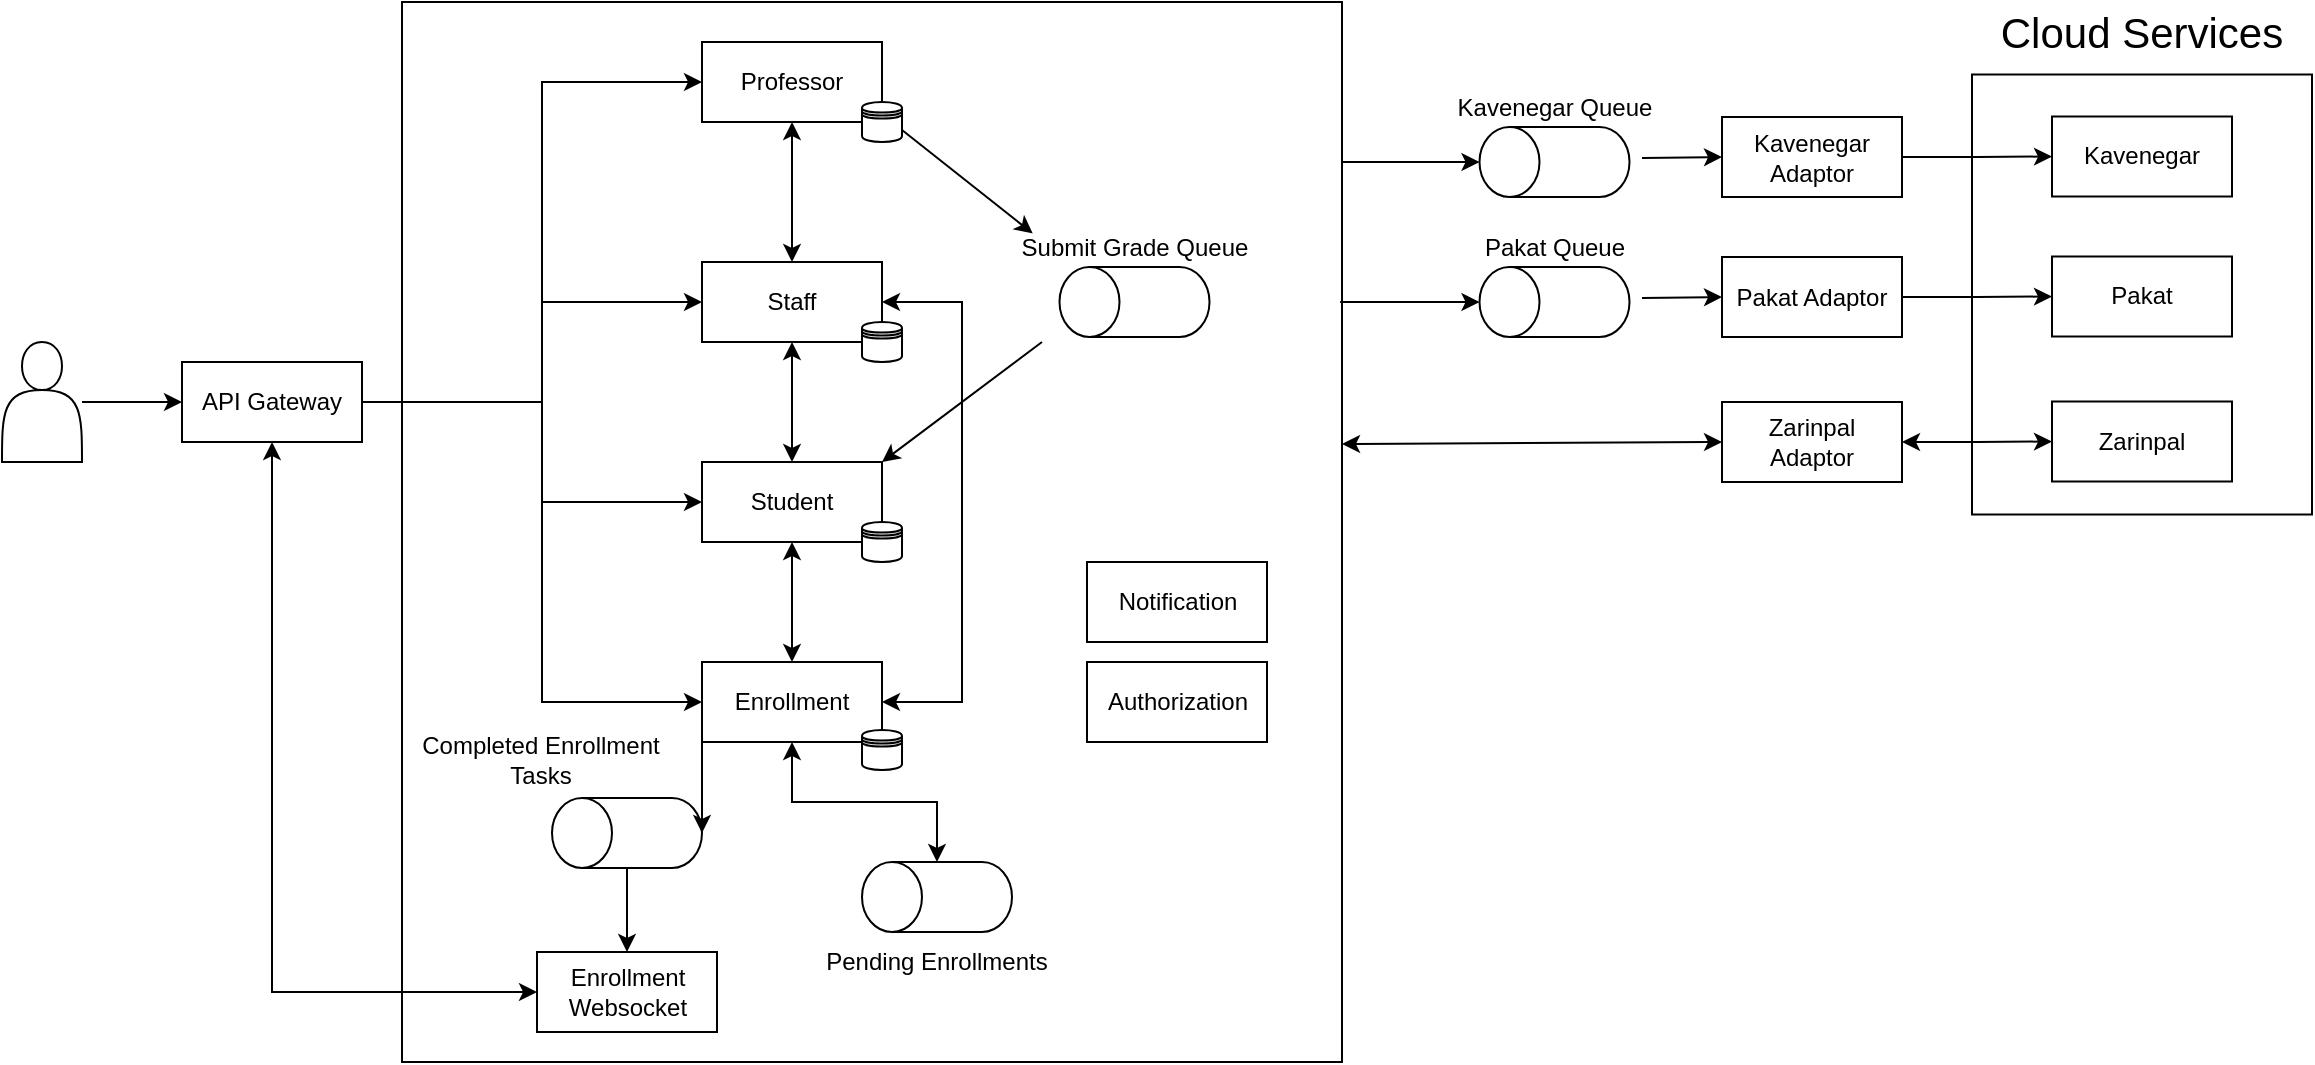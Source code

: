 <mxfile version="20.3.0" type="device"><diagram name="Arch" id="5dFw3UDy5pwLH7isJnhF"><mxGraphModel dx="1689" dy="1111" grid="1" gridSize="10" guides="1" tooltips="1" connect="1" arrows="1" fold="1" page="1" pageScale="1" pageWidth="1169" pageHeight="827" math="0" shadow="0"><root><mxCell id="0"/><mxCell id="1" parent="0"/><mxCell id="JC_xN1Z3IYO781KQHD-8-3" style="edgeStyle=orthogonalEdgeStyle;rounded=0;orthogonalLoop=1;jettySize=auto;html=1;entryX=0;entryY=0.5;entryDx=0;entryDy=0;" parent="1" source="JC_xN1Z3IYO781KQHD-8-1" target="JC_xN1Z3IYO781KQHD-8-2" edge="1"><mxGeometry relative="1" as="geometry"/></mxCell><mxCell id="JC_xN1Z3IYO781KQHD-8-1" value="" style="shape=actor;whiteSpace=wrap;html=1;" parent="1" vertex="1"><mxGeometry x="40" y="200" width="40" height="60" as="geometry"/></mxCell><mxCell id="fSUYPvjHFKhNsmSWivz--3" style="edgeStyle=orthogonalEdgeStyle;rounded=0;orthogonalLoop=1;jettySize=auto;html=1;entryX=0;entryY=0.5;entryDx=0;entryDy=0;" edge="1" parent="1" source="JC_xN1Z3IYO781KQHD-8-2" target="fSUYPvjHFKhNsmSWivz--2"><mxGeometry relative="1" as="geometry"><Array as="points"><mxPoint x="310" y="230"/><mxPoint x="310" y="70"/></Array></mxGeometry></mxCell><mxCell id="fSUYPvjHFKhNsmSWivz--4" style="edgeStyle=orthogonalEdgeStyle;rounded=0;orthogonalLoop=1;jettySize=auto;html=1;entryX=0;entryY=0.5;entryDx=0;entryDy=0;" edge="1" parent="1" source="JC_xN1Z3IYO781KQHD-8-2" target="JC_xN1Z3IYO781KQHD-8-4"><mxGeometry relative="1" as="geometry"><Array as="points"><mxPoint x="310" y="230"/><mxPoint x="310" y="180"/></Array></mxGeometry></mxCell><mxCell id="fSUYPvjHFKhNsmSWivz--5" style="edgeStyle=orthogonalEdgeStyle;rounded=0;orthogonalLoop=1;jettySize=auto;html=1;entryX=0;entryY=0.5;entryDx=0;entryDy=0;" edge="1" parent="1" source="JC_xN1Z3IYO781KQHD-8-2" target="JC_xN1Z3IYO781KQHD-8-6"><mxGeometry relative="1" as="geometry"><Array as="points"><mxPoint x="310" y="230"/><mxPoint x="310" y="280"/></Array></mxGeometry></mxCell><mxCell id="fSUYPvjHFKhNsmSWivz--6" style="edgeStyle=orthogonalEdgeStyle;rounded=0;orthogonalLoop=1;jettySize=auto;html=1;entryX=0;entryY=0.5;entryDx=0;entryDy=0;" edge="1" parent="1" source="JC_xN1Z3IYO781KQHD-8-2" target="fSUYPvjHFKhNsmSWivz--1"><mxGeometry relative="1" as="geometry"><Array as="points"><mxPoint x="310" y="230"/><mxPoint x="310" y="380"/></Array></mxGeometry></mxCell><mxCell id="JC_xN1Z3IYO781KQHD-8-2" value="API Gateway" style="rounded=0;whiteSpace=wrap;html=1;" parent="1" vertex="1"><mxGeometry x="130" y="210" width="90" height="40" as="geometry"/></mxCell><mxCell id="fSUYPvjHFKhNsmSWivz--40" style="edgeStyle=orthogonalEdgeStyle;rounded=0;orthogonalLoop=1;jettySize=auto;html=1;entryX=0.5;entryY=0;entryDx=0;entryDy=0;startArrow=classic;startFill=1;endArrow=classic;endFill=1;" edge="1" parent="1" source="JC_xN1Z3IYO781KQHD-8-4" target="JC_xN1Z3IYO781KQHD-8-6"><mxGeometry relative="1" as="geometry"/></mxCell><mxCell id="fSUYPvjHFKhNsmSWivz--42" style="edgeStyle=orthogonalEdgeStyle;rounded=0;orthogonalLoop=1;jettySize=auto;html=1;entryX=1;entryY=0.5;entryDx=0;entryDy=0;startArrow=classic;startFill=1;endArrow=classic;endFill=1;" edge="1" parent="1" source="JC_xN1Z3IYO781KQHD-8-4" target="fSUYPvjHFKhNsmSWivz--1"><mxGeometry relative="1" as="geometry"><Array as="points"><mxPoint x="520" y="180"/><mxPoint x="520" y="380"/></Array></mxGeometry></mxCell><mxCell id="JC_xN1Z3IYO781KQHD-8-4" value="Staff" style="rounded=0;whiteSpace=wrap;html=1;" parent="1" vertex="1"><mxGeometry x="390" y="160" width="90" height="40" as="geometry"/></mxCell><mxCell id="JC_xN1Z3IYO781KQHD-8-5" value="Authorization" style="rounded=0;whiteSpace=wrap;html=1;" parent="1" vertex="1"><mxGeometry x="582.5" y="360" width="90" height="40" as="geometry"/></mxCell><mxCell id="fSUYPvjHFKhNsmSWivz--41" style="edgeStyle=orthogonalEdgeStyle;rounded=0;orthogonalLoop=1;jettySize=auto;html=1;entryX=0.5;entryY=0;entryDx=0;entryDy=0;startArrow=classic;startFill=1;endArrow=classic;endFill=1;" edge="1" parent="1" source="JC_xN1Z3IYO781KQHD-8-6" target="fSUYPvjHFKhNsmSWivz--1"><mxGeometry relative="1" as="geometry"/></mxCell><mxCell id="JC_xN1Z3IYO781KQHD-8-6" value="Student" style="rounded=0;whiteSpace=wrap;html=1;" parent="1" vertex="1"><mxGeometry x="390" y="260" width="90" height="40" as="geometry"/></mxCell><mxCell id="fSUYPvjHFKhNsmSWivz--15" style="edgeStyle=orthogonalEdgeStyle;rounded=0;orthogonalLoop=1;jettySize=auto;html=1;entryX=1;entryY=0.5;entryDx=0;entryDy=0;entryPerimeter=0;startArrow=classic;startFill=1;" edge="1" parent="1" source="fSUYPvjHFKhNsmSWivz--1" target="fSUYPvjHFKhNsmSWivz--13"><mxGeometry relative="1" as="geometry"/></mxCell><mxCell id="fSUYPvjHFKhNsmSWivz--1" value="Enrollment" style="rounded=0;whiteSpace=wrap;html=1;" vertex="1" parent="1"><mxGeometry x="390" y="360" width="90" height="40" as="geometry"/></mxCell><mxCell id="fSUYPvjHFKhNsmSWivz--39" style="edgeStyle=orthogonalEdgeStyle;rounded=0;orthogonalLoop=1;jettySize=auto;html=1;entryX=0.5;entryY=0;entryDx=0;entryDy=0;startArrow=classic;startFill=1;endArrow=classic;endFill=1;" edge="1" parent="1" source="fSUYPvjHFKhNsmSWivz--2" target="JC_xN1Z3IYO781KQHD-8-4"><mxGeometry relative="1" as="geometry"/></mxCell><mxCell id="fSUYPvjHFKhNsmSWivz--2" value="Professor" style="rounded=0;whiteSpace=wrap;html=1;" vertex="1" parent="1"><mxGeometry x="390" y="50" width="90" height="40" as="geometry"/></mxCell><mxCell id="fSUYPvjHFKhNsmSWivz--7" value="" style="shape=datastore;whiteSpace=wrap;html=1;" vertex="1" parent="1"><mxGeometry x="470" y="80" width="20" height="20" as="geometry"/></mxCell><mxCell id="fSUYPvjHFKhNsmSWivz--8" value="" style="shape=datastore;whiteSpace=wrap;html=1;" vertex="1" parent="1"><mxGeometry x="470" y="190" width="20" height="20" as="geometry"/></mxCell><mxCell id="fSUYPvjHFKhNsmSWivz--9" value="" style="shape=datastore;whiteSpace=wrap;html=1;" vertex="1" parent="1"><mxGeometry x="470" y="290" width="20" height="20" as="geometry"/></mxCell><mxCell id="fSUYPvjHFKhNsmSWivz--10" value="" style="shape=datastore;whiteSpace=wrap;html=1;" vertex="1" parent="1"><mxGeometry x="470" y="394" width="20" height="20" as="geometry"/></mxCell><mxCell id="fSUYPvjHFKhNsmSWivz--11" value="" style="shape=cylinder3;whiteSpace=wrap;html=1;boundedLbl=1;backgroundOutline=1;size=15;rotation=-90;" vertex="1" parent="1"><mxGeometry x="588.75" y="142.5" width="35" height="75" as="geometry"/></mxCell><mxCell id="fSUYPvjHFKhNsmSWivz--12" value="Submit Grade Queue" style="text;html=1;strokeColor=none;fillColor=none;align=center;verticalAlign=middle;whiteSpace=wrap;rounded=0;" vertex="1" parent="1"><mxGeometry x="540" y="147.5" width="132.5" height="10" as="geometry"/></mxCell><mxCell id="fSUYPvjHFKhNsmSWivz--13" value="" style="shape=cylinder3;whiteSpace=wrap;html=1;boundedLbl=1;backgroundOutline=1;size=15;rotation=-90;" vertex="1" parent="1"><mxGeometry x="490" y="440" width="35" height="75" as="geometry"/></mxCell><mxCell id="fSUYPvjHFKhNsmSWivz--14" value="Pending Enrollments" style="text;html=1;strokeColor=none;fillColor=none;align=center;verticalAlign=middle;whiteSpace=wrap;rounded=0;" vertex="1" parent="1"><mxGeometry x="441.25" y="505" width="132.5" height="10" as="geometry"/></mxCell><mxCell id="fSUYPvjHFKhNsmSWivz--16" value="" style="endArrow=classic;html=1;rounded=0;exitX=1;exitY=0.7;exitDx=0;exitDy=0;entryX=0.116;entryY=-0.174;entryDx=0;entryDy=0;entryPerimeter=0;" edge="1" parent="1" source="fSUYPvjHFKhNsmSWivz--7" target="fSUYPvjHFKhNsmSWivz--12"><mxGeometry width="50" height="50" relative="1" as="geometry"><mxPoint x="360" y="290" as="sourcePoint"/><mxPoint x="410" y="240" as="targetPoint"/></mxGeometry></mxCell><mxCell id="fSUYPvjHFKhNsmSWivz--17" value="" style="endArrow=classic;html=1;rounded=0;entryX=1;entryY=0;entryDx=0;entryDy=0;" edge="1" parent="1" target="JC_xN1Z3IYO781KQHD-8-6"><mxGeometry width="50" height="50" relative="1" as="geometry"><mxPoint x="560" y="200" as="sourcePoint"/><mxPoint x="410" y="240" as="targetPoint"/></mxGeometry></mxCell><mxCell id="fSUYPvjHFKhNsmSWivz--23" style="edgeStyle=orthogonalEdgeStyle;rounded=0;orthogonalLoop=1;jettySize=auto;html=1;entryX=0.5;entryY=1;entryDx=0;entryDy=0;startArrow=classic;startFill=1;" edge="1" parent="1" source="fSUYPvjHFKhNsmSWivz--19" target="JC_xN1Z3IYO781KQHD-8-2"><mxGeometry relative="1" as="geometry"/></mxCell><mxCell id="fSUYPvjHFKhNsmSWivz--19" value="Enrollment Websocket" style="rounded=0;whiteSpace=wrap;html=1;" vertex="1" parent="1"><mxGeometry x="307.5" y="505" width="90" height="40" as="geometry"/></mxCell><mxCell id="fSUYPvjHFKhNsmSWivz--38" style="edgeStyle=orthogonalEdgeStyle;rounded=0;orthogonalLoop=1;jettySize=auto;html=1;entryX=0.5;entryY=0;entryDx=0;entryDy=0;startArrow=none;startFill=0;endArrow=classic;endFill=1;" edge="1" parent="1" source="fSUYPvjHFKhNsmSWivz--20" target="fSUYPvjHFKhNsmSWivz--19"><mxGeometry relative="1" as="geometry"/></mxCell><mxCell id="fSUYPvjHFKhNsmSWivz--20" value="" style="shape=cylinder3;whiteSpace=wrap;html=1;boundedLbl=1;backgroundOutline=1;size=15;rotation=-90;" vertex="1" parent="1"><mxGeometry x="335" y="408" width="35" height="75" as="geometry"/></mxCell><mxCell id="fSUYPvjHFKhNsmSWivz--21" value="Completed Enrollment Tasks" style="text;html=1;strokeColor=none;fillColor=none;align=center;verticalAlign=middle;whiteSpace=wrap;rounded=0;" vertex="1" parent="1"><mxGeometry x="242.5" y="404" width="132.5" height="10" as="geometry"/></mxCell><mxCell id="fSUYPvjHFKhNsmSWivz--22" value="" style="endArrow=classic;html=1;rounded=0;exitX=0;exitY=1;exitDx=0;exitDy=0;entryX=0.5;entryY=1;entryDx=0;entryDy=0;entryPerimeter=0;" edge="1" parent="1" source="fSUYPvjHFKhNsmSWivz--1" target="fSUYPvjHFKhNsmSWivz--20"><mxGeometry width="50" height="50" relative="1" as="geometry"><mxPoint x="360" y="390" as="sourcePoint"/><mxPoint x="410" y="340" as="targetPoint"/></mxGeometry></mxCell><mxCell id="fSUYPvjHFKhNsmSWivz--25" value="Notification" style="rounded=0;whiteSpace=wrap;html=1;" vertex="1" parent="1"><mxGeometry x="582.5" y="310" width="90" height="40" as="geometry"/></mxCell><mxCell id="fSUYPvjHFKhNsmSWivz--26" value="" style="shape=cylinder3;whiteSpace=wrap;html=1;boundedLbl=1;backgroundOutline=1;size=15;rotation=-90;" vertex="1" parent="1"><mxGeometry x="798.75" y="72.5" width="35" height="75" as="geometry"/></mxCell><mxCell id="fSUYPvjHFKhNsmSWivz--27" value="Kavenegar Queue" style="text;html=1;strokeColor=none;fillColor=none;align=center;verticalAlign=middle;whiteSpace=wrap;rounded=0;" vertex="1" parent="1"><mxGeometry x="750" y="77.5" width="132.5" height="10" as="geometry"/></mxCell><mxCell id="fSUYPvjHFKhNsmSWivz--28" value="" style="shape=cylinder3;whiteSpace=wrap;html=1;boundedLbl=1;backgroundOutline=1;size=15;rotation=-90;" vertex="1" parent="1"><mxGeometry x="798.75" y="142.5" width="35" height="75" as="geometry"/></mxCell><mxCell id="fSUYPvjHFKhNsmSWivz--29" value="Pakat Queue" style="text;html=1;strokeColor=none;fillColor=none;align=center;verticalAlign=middle;whiteSpace=wrap;rounded=0;" vertex="1" parent="1"><mxGeometry x="750" y="147.5" width="132.5" height="10" as="geometry"/></mxCell><mxCell id="fSUYPvjHFKhNsmSWivz--52" style="edgeStyle=orthogonalEdgeStyle;rounded=0;orthogonalLoop=1;jettySize=auto;html=1;entryX=0;entryY=0.5;entryDx=0;entryDy=0;fontSize=21;startArrow=none;startFill=0;endArrow=classic;endFill=1;" edge="1" parent="1" source="fSUYPvjHFKhNsmSWivz--30" target="fSUYPvjHFKhNsmSWivz--48"><mxGeometry relative="1" as="geometry"/></mxCell><mxCell id="fSUYPvjHFKhNsmSWivz--30" value="Kavenegar Adaptor" style="rounded=0;whiteSpace=wrap;html=1;" vertex="1" parent="1"><mxGeometry x="900" y="87.5" width="90" height="40" as="geometry"/></mxCell><mxCell id="fSUYPvjHFKhNsmSWivz--53" style="edgeStyle=orthogonalEdgeStyle;rounded=0;orthogonalLoop=1;jettySize=auto;html=1;entryX=0;entryY=0.5;entryDx=0;entryDy=0;fontSize=21;startArrow=none;startFill=0;endArrow=classic;endFill=1;" edge="1" parent="1" source="fSUYPvjHFKhNsmSWivz--31" target="fSUYPvjHFKhNsmSWivz--49"><mxGeometry relative="1" as="geometry"/></mxCell><mxCell id="fSUYPvjHFKhNsmSWivz--31" value="Pakat Adaptor" style="rounded=0;whiteSpace=wrap;html=1;" vertex="1" parent="1"><mxGeometry x="900" y="157.5" width="90" height="40" as="geometry"/></mxCell><mxCell id="fSUYPvjHFKhNsmSWivz--54" style="edgeStyle=orthogonalEdgeStyle;rounded=0;orthogonalLoop=1;jettySize=auto;html=1;entryX=0;entryY=0.5;entryDx=0;entryDy=0;fontSize=21;startArrow=classic;startFill=1;endArrow=classic;endFill=1;" edge="1" parent="1" source="fSUYPvjHFKhNsmSWivz--32" target="fSUYPvjHFKhNsmSWivz--50"><mxGeometry relative="1" as="geometry"/></mxCell><mxCell id="fSUYPvjHFKhNsmSWivz--32" value="Zarinpal Adaptor" style="rounded=0;whiteSpace=wrap;html=1;" vertex="1" parent="1"><mxGeometry x="900" y="230" width="90" height="40" as="geometry"/></mxCell><mxCell id="fSUYPvjHFKhNsmSWivz--34" value="" style="endArrow=classic;html=1;rounded=0;entryX=0;entryY=0.5;entryDx=0;entryDy=0;" edge="1" parent="1" target="fSUYPvjHFKhNsmSWivz--30"><mxGeometry width="50" height="50" relative="1" as="geometry"><mxPoint x="860" y="108" as="sourcePoint"/><mxPoint x="750" y="250" as="targetPoint"/></mxGeometry></mxCell><mxCell id="fSUYPvjHFKhNsmSWivz--35" value="" style="endArrow=classic;html=1;rounded=0;entryX=0;entryY=0.5;entryDx=0;entryDy=0;" edge="1" parent="1" target="fSUYPvjHFKhNsmSWivz--31"><mxGeometry width="50" height="50" relative="1" as="geometry"><mxPoint x="860" y="178" as="sourcePoint"/><mxPoint x="750" y="250" as="targetPoint"/></mxGeometry></mxCell><mxCell id="fSUYPvjHFKhNsmSWivz--43" value="" style="rounded=0;whiteSpace=wrap;html=1;fillColor=none;" vertex="1" parent="1"><mxGeometry x="240" y="30" width="470" height="530" as="geometry"/></mxCell><mxCell id="fSUYPvjHFKhNsmSWivz--44" value="" style="endArrow=classic;html=1;rounded=0;entryX=0.5;entryY=0;entryDx=0;entryDy=0;entryPerimeter=0;exitX=1;exitY=0.151;exitDx=0;exitDy=0;exitPerimeter=0;" edge="1" parent="1" source="fSUYPvjHFKhNsmSWivz--43" target="fSUYPvjHFKhNsmSWivz--26"><mxGeometry width="50" height="50" relative="1" as="geometry"><mxPoint x="660" y="310" as="sourcePoint"/><mxPoint x="710" y="260" as="targetPoint"/></mxGeometry></mxCell><mxCell id="fSUYPvjHFKhNsmSWivz--45" value="" style="endArrow=classic;html=1;rounded=0;entryX=0.5;entryY=0;entryDx=0;entryDy=0;entryPerimeter=0;exitX=0.998;exitY=0.283;exitDx=0;exitDy=0;exitPerimeter=0;" edge="1" parent="1" source="fSUYPvjHFKhNsmSWivz--43" target="fSUYPvjHFKhNsmSWivz--28"><mxGeometry width="50" height="50" relative="1" as="geometry"><mxPoint x="660" y="310" as="sourcePoint"/><mxPoint x="710" y="260" as="targetPoint"/></mxGeometry></mxCell><mxCell id="fSUYPvjHFKhNsmSWivz--46" value="" style="endArrow=classic;html=1;rounded=0;entryX=0;entryY=0.5;entryDx=0;entryDy=0;exitX=1;exitY=0.417;exitDx=0;exitDy=0;exitPerimeter=0;startArrow=classic;startFill=1;" edge="1" parent="1" source="fSUYPvjHFKhNsmSWivz--43" target="fSUYPvjHFKhNsmSWivz--32"><mxGeometry width="50" height="50" relative="1" as="geometry"><mxPoint x="660" y="310" as="sourcePoint"/><mxPoint x="710" y="260" as="targetPoint"/></mxGeometry></mxCell><mxCell id="fSUYPvjHFKhNsmSWivz--47" value="" style="rounded=0;whiteSpace=wrap;html=1;fillColor=none;" vertex="1" parent="1"><mxGeometry x="1025" y="66.25" width="170" height="220" as="geometry"/></mxCell><mxCell id="fSUYPvjHFKhNsmSWivz--48" value="Kavenegar" style="rounded=0;whiteSpace=wrap;html=1;" vertex="1" parent="1"><mxGeometry x="1065" y="87.25" width="90" height="40" as="geometry"/></mxCell><mxCell id="fSUYPvjHFKhNsmSWivz--49" value="Pakat" style="rounded=0;whiteSpace=wrap;html=1;" vertex="1" parent="1"><mxGeometry x="1065" y="157.25" width="90" height="40" as="geometry"/></mxCell><mxCell id="fSUYPvjHFKhNsmSWivz--50" value="Zarinpal" style="rounded=0;whiteSpace=wrap;html=1;" vertex="1" parent="1"><mxGeometry x="1065" y="229.75" width="90" height="40" as="geometry"/></mxCell><mxCell id="fSUYPvjHFKhNsmSWivz--51" value="Cloud Services" style="text;html=1;strokeColor=none;fillColor=none;align=center;verticalAlign=middle;whiteSpace=wrap;rounded=0;fontSize=21;" vertex="1" parent="1"><mxGeometry x="1025" y="30" width="170" height="30" as="geometry"/></mxCell></root></mxGraphModel></diagram></mxfile>
